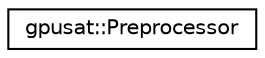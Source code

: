 digraph "Graphical Class Hierarchy"
{
 // INTERACTIVE_SVG=YES
 // LATEX_PDF_SIZE
  edge [fontname="Helvetica",fontsize="10",labelfontname="Helvetica",labelfontsize="10"];
  node [fontname="Helvetica",fontsize="10",shape=record];
  rankdir="LR";
  Node0 [label="gpusat::Preprocessor",height=0.2,width=0.4,color="black", fillcolor="white", style="filled",URL="$classgpusat_1_1_preprocessor.html",tooltip=" "];
}
